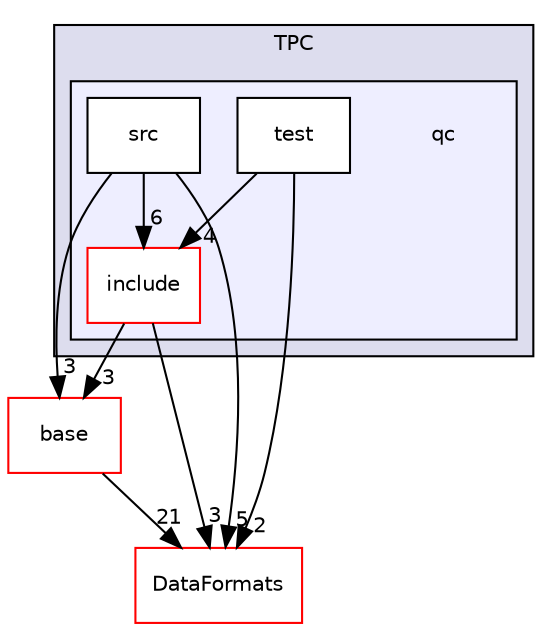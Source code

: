 digraph "/home/travis/build/AliceO2Group/AliceO2/Detectors/TPC/qc" {
  bgcolor=transparent;
  compound=true
  node [ fontsize="10", fontname="Helvetica"];
  edge [ labelfontsize="10", labelfontname="Helvetica"];
  subgraph clusterdir_a597e8e061b11201a1dff411feb10d0b {
    graph [ bgcolor="#ddddee", pencolor="black", label="TPC" fontname="Helvetica", fontsize="10", URL="dir_a597e8e061b11201a1dff411feb10d0b.html"]
  subgraph clusterdir_bfeba01dad5848f9ca8d5c9f8df7a236 {
    graph [ bgcolor="#eeeeff", pencolor="black", label="" URL="dir_bfeba01dad5848f9ca8d5c9f8df7a236.html"];
    dir_bfeba01dad5848f9ca8d5c9f8df7a236 [shape=plaintext label="qc"];
    dir_f7fa4a2371ee0ebf620e3ad8fc60120f [shape=box label="include" color="red" fillcolor="white" style="filled" URL="dir_f7fa4a2371ee0ebf620e3ad8fc60120f.html"];
    dir_14fa564b2c90c1a5eea334665265b380 [shape=box label="src" color="black" fillcolor="white" style="filled" URL="dir_14fa564b2c90c1a5eea334665265b380.html"];
    dir_5676e72751febff59fe6ec26354a6d94 [shape=box label="test" color="black" fillcolor="white" style="filled" URL="dir_5676e72751febff59fe6ec26354a6d94.html"];
  }
  }
  dir_677b030cc750909e4cd27413873678d8 [shape=box label="base" color="red" URL="dir_677b030cc750909e4cd27413873678d8.html"];
  dir_2171f7ec022c5423887b07c69b2f5b48 [shape=box label="DataFormats" color="red" URL="dir_2171f7ec022c5423887b07c69b2f5b48.html"];
  dir_677b030cc750909e4cd27413873678d8->dir_2171f7ec022c5423887b07c69b2f5b48 [headlabel="21", labeldistance=1.5 headhref="dir_000060_000090.html"];
  dir_14fa564b2c90c1a5eea334665265b380->dir_677b030cc750909e4cd27413873678d8 [headlabel="3", labeldistance=1.5 headhref="dir_000261_000060.html"];
  dir_14fa564b2c90c1a5eea334665265b380->dir_f7fa4a2371ee0ebf620e3ad8fc60120f [headlabel="6", labeldistance=1.5 headhref="dir_000261_000258.html"];
  dir_14fa564b2c90c1a5eea334665265b380->dir_2171f7ec022c5423887b07c69b2f5b48 [headlabel="5", labeldistance=1.5 headhref="dir_000261_000090.html"];
  dir_f7fa4a2371ee0ebf620e3ad8fc60120f->dir_677b030cc750909e4cd27413873678d8 [headlabel="3", labeldistance=1.5 headhref="dir_000258_000060.html"];
  dir_f7fa4a2371ee0ebf620e3ad8fc60120f->dir_2171f7ec022c5423887b07c69b2f5b48 [headlabel="3", labeldistance=1.5 headhref="dir_000258_000090.html"];
  dir_5676e72751febff59fe6ec26354a6d94->dir_f7fa4a2371ee0ebf620e3ad8fc60120f [headlabel="4", labeldistance=1.5 headhref="dir_000688_000258.html"];
  dir_5676e72751febff59fe6ec26354a6d94->dir_2171f7ec022c5423887b07c69b2f5b48 [headlabel="2", labeldistance=1.5 headhref="dir_000688_000090.html"];
}
